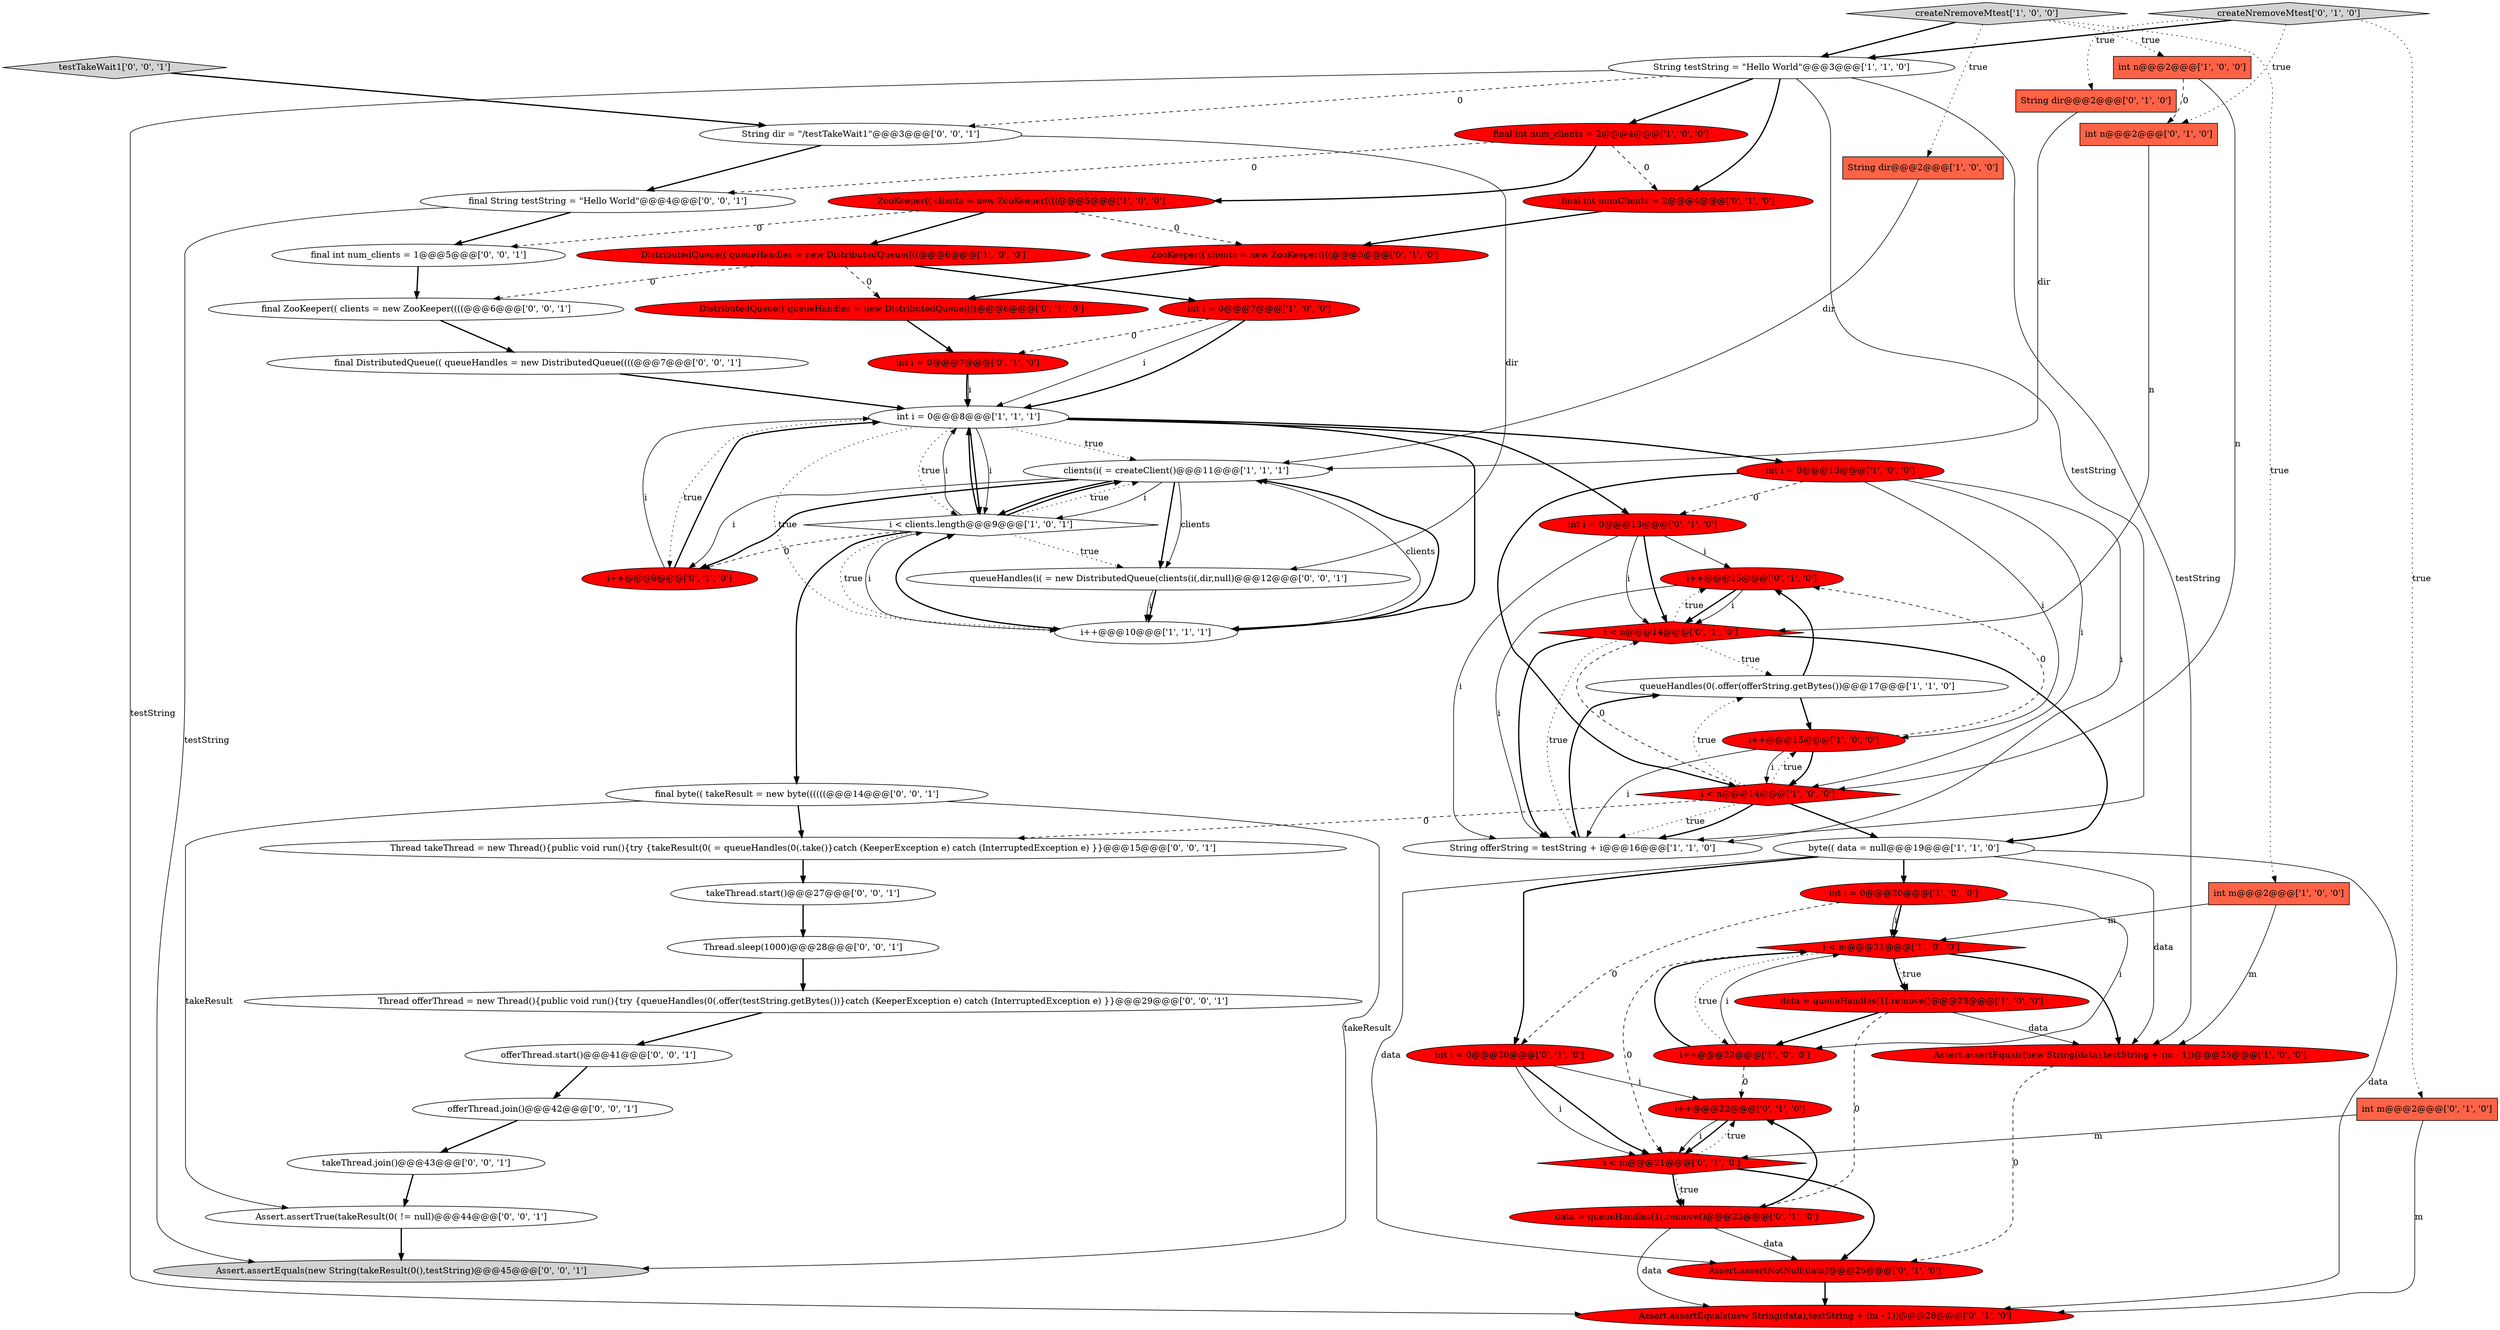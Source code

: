 digraph {
47 [style = filled, label = "Thread takeThread = new Thread(){public void run(){try {takeResult(0( = queueHandles(0(.take()}catch (KeeperException e) catch (InterruptedException e) }}@@@15@@@['0', '0', '1']", fillcolor = white, shape = ellipse image = "AAA0AAABBB3BBB"];
8 [style = filled, label = "i++@@@15@@@['1', '0', '0']", fillcolor = red, shape = ellipse image = "AAA1AAABBB1BBB"];
27 [style = filled, label = "int m@@@2@@@['0', '1', '0']", fillcolor = tomato, shape = box image = "AAA0AAABBB2BBB"];
22 [style = filled, label = "int n@@@2@@@['1', '0', '0']", fillcolor = tomato, shape = box image = "AAA1AAABBB1BBB"];
41 [style = filled, label = "final int numClients = 2@@@4@@@['0', '1', '0']", fillcolor = red, shape = ellipse image = "AAA1AAABBB2BBB"];
16 [style = filled, label = "data = queueHandles(1(.remove()@@@23@@@['1', '0', '0']", fillcolor = red, shape = ellipse image = "AAA1AAABBB1BBB"];
33 [style = filled, label = "int i = 0@@@7@@@['0', '1', '0']", fillcolor = red, shape = ellipse image = "AAA1AAABBB2BBB"];
9 [style = filled, label = "int i = 0@@@7@@@['1', '0', '0']", fillcolor = red, shape = ellipse image = "AAA1AAABBB1BBB"];
43 [style = filled, label = "Thread offerThread = new Thread(){public void run(){try {queueHandles(0(.offer(testString.getBytes())}catch (KeeperException e) catch (InterruptedException e) }}@@@29@@@['0', '0', '1']", fillcolor = white, shape = ellipse image = "AAA0AAABBB3BBB"];
45 [style = filled, label = "Assert.assertEquals(new String(takeResult(0(),testString)@@@45@@@['0', '0', '1']", fillcolor = lightgray, shape = ellipse image = "AAA0AAABBB3BBB"];
12 [style = filled, label = "final int num_clients = 2@@@4@@@['1', '0', '0']", fillcolor = red, shape = ellipse image = "AAA1AAABBB1BBB"];
55 [style = filled, label = "offerThread.start()@@@41@@@['0', '0', '1']", fillcolor = white, shape = ellipse image = "AAA0AAABBB3BBB"];
17 [style = filled, label = "int m@@@2@@@['1', '0', '0']", fillcolor = tomato, shape = box image = "AAA0AAABBB1BBB"];
56 [style = filled, label = "offerThread.join()@@@42@@@['0', '0', '1']", fillcolor = white, shape = ellipse image = "AAA0AAABBB3BBB"];
10 [style = filled, label = "clients(i( = createClient()@@@11@@@['1', '1', '1']", fillcolor = white, shape = ellipse image = "AAA0AAABBB1BBB"];
6 [style = filled, label = "i < m@@@21@@@['1', '0', '0']", fillcolor = red, shape = diamond image = "AAA1AAABBB1BBB"];
46 [style = filled, label = "final ZooKeeper(( clients = new ZooKeeper((((@@@6@@@['0', '0', '1']", fillcolor = white, shape = ellipse image = "AAA0AAABBB3BBB"];
34 [style = filled, label = "ZooKeeper(( clients = new ZooKeeper((((@@@5@@@['0', '1', '0']", fillcolor = red, shape = ellipse image = "AAA1AAABBB2BBB"];
44 [style = filled, label = "final String testString = \"Hello World\"@@@4@@@['0', '0', '1']", fillcolor = white, shape = ellipse image = "AAA0AAABBB3BBB"];
51 [style = filled, label = "final byte(( takeResult = new byte((((((@@@14@@@['0', '0', '1']", fillcolor = white, shape = ellipse image = "AAA0AAABBB3BBB"];
3 [style = filled, label = "i < n@@@14@@@['1', '0', '0']", fillcolor = red, shape = diamond image = "AAA1AAABBB1BBB"];
18 [style = filled, label = "ZooKeeper(( clients = new ZooKeeper((((@@@5@@@['1', '0', '0']", fillcolor = red, shape = ellipse image = "AAA1AAABBB1BBB"];
2 [style = filled, label = "i++@@@10@@@['1', '1', '1']", fillcolor = white, shape = ellipse image = "AAA0AAABBB1BBB"];
58 [style = filled, label = "testTakeWait1['0', '0', '1']", fillcolor = lightgray, shape = diamond image = "AAA0AAABBB3BBB"];
26 [style = filled, label = "int i = 0@@@13@@@['0', '1', '0']", fillcolor = red, shape = ellipse image = "AAA1AAABBB2BBB"];
31 [style = filled, label = "Assert.assertEquals(new String(data),testString + (m - 1))@@@26@@@['0', '1', '0']", fillcolor = red, shape = ellipse image = "AAA1AAABBB2BBB"];
11 [style = filled, label = "createNremoveMtest['1', '0', '0']", fillcolor = lightgray, shape = diamond image = "AAA0AAABBB1BBB"];
40 [style = filled, label = "Assert.assertNotNull(data)@@@25@@@['0', '1', '0']", fillcolor = red, shape = ellipse image = "AAA1AAABBB2BBB"];
49 [style = filled, label = "String dir = \"/testTakeWait1\"@@@3@@@['0', '0', '1']", fillcolor = white, shape = ellipse image = "AAA0AAABBB3BBB"];
7 [style = filled, label = "i++@@@22@@@['1', '0', '0']", fillcolor = red, shape = ellipse image = "AAA1AAABBB1BBB"];
57 [style = filled, label = "Assert.assertTrue(takeResult(0( != null)@@@44@@@['0', '0', '1']", fillcolor = white, shape = ellipse image = "AAA0AAABBB3BBB"];
5 [style = filled, label = "i < clients.length@@@9@@@['1', '0', '1']", fillcolor = white, shape = diamond image = "AAA0AAABBB1BBB"];
14 [style = filled, label = "int i = 0@@@20@@@['1', '0', '0']", fillcolor = red, shape = ellipse image = "AAA1AAABBB1BBB"];
39 [style = filled, label = "i++@@@9@@@['0', '1', '0']", fillcolor = red, shape = ellipse image = "AAA1AAABBB2BBB"];
20 [style = filled, label = "int i = 0@@@13@@@['1', '0', '0']", fillcolor = red, shape = ellipse image = "AAA1AAABBB1BBB"];
50 [style = filled, label = "final DistributedQueue(( queueHandles = new DistributedQueue((((@@@7@@@['0', '0', '1']", fillcolor = white, shape = ellipse image = "AAA0AAABBB3BBB"];
25 [style = filled, label = "String dir@@@2@@@['0', '1', '0']", fillcolor = tomato, shape = box image = "AAA0AAABBB2BBB"];
37 [style = filled, label = "i++@@@15@@@['0', '1', '0']", fillcolor = red, shape = ellipse image = "AAA1AAABBB2BBB"];
4 [style = filled, label = "String dir@@@2@@@['1', '0', '0']", fillcolor = tomato, shape = box image = "AAA0AAABBB1BBB"];
32 [style = filled, label = "createNremoveMtest['0', '1', '0']", fillcolor = lightgray, shape = diamond image = "AAA0AAABBB2BBB"];
23 [style = filled, label = "Assert.assertEquals(new String(data),testString + (m - 1))@@@25@@@['1', '0', '0']", fillcolor = red, shape = ellipse image = "AAA1AAABBB1BBB"];
19 [style = filled, label = "int i = 0@@@8@@@['1', '1', '1']", fillcolor = white, shape = ellipse image = "AAA0AAABBB1BBB"];
15 [style = filled, label = "queueHandles(0(.offer(offerString.getBytes())@@@17@@@['1', '1', '0']", fillcolor = white, shape = ellipse image = "AAA0AAABBB1BBB"];
42 [style = filled, label = "takeThread.start()@@@27@@@['0', '0', '1']", fillcolor = white, shape = ellipse image = "AAA0AAABBB3BBB"];
38 [style = filled, label = "i < n@@@14@@@['0', '1', '0']", fillcolor = red, shape = diamond image = "AAA1AAABBB2BBB"];
13 [style = filled, label = "DistributedQueue(( queueHandles = new DistributedQueue((((@@@6@@@['1', '0', '0']", fillcolor = red, shape = ellipse image = "AAA1AAABBB1BBB"];
28 [style = filled, label = "DistributedQueue(( queueHandles = new DistributedQueue((((@@@6@@@['0', '1', '0']", fillcolor = red, shape = ellipse image = "AAA1AAABBB2BBB"];
48 [style = filled, label = "takeThread.join()@@@43@@@['0', '0', '1']", fillcolor = white, shape = ellipse image = "AAA0AAABBB3BBB"];
53 [style = filled, label = "Thread.sleep(1000)@@@28@@@['0', '0', '1']", fillcolor = white, shape = ellipse image = "AAA0AAABBB3BBB"];
0 [style = filled, label = "String offerString = testString + i@@@16@@@['1', '1', '0']", fillcolor = white, shape = ellipse image = "AAA0AAABBB1BBB"];
24 [style = filled, label = "i < m@@@21@@@['0', '1', '0']", fillcolor = red, shape = diamond image = "AAA1AAABBB2BBB"];
30 [style = filled, label = "data = queueHandles(1(.remove()@@@23@@@['0', '1', '0']", fillcolor = red, shape = ellipse image = "AAA1AAABBB2BBB"];
1 [style = filled, label = "String testString = \"Hello World\"@@@3@@@['1', '1', '0']", fillcolor = white, shape = ellipse image = "AAA0AAABBB1BBB"];
21 [style = filled, label = "byte(( data = null@@@19@@@['1', '1', '0']", fillcolor = white, shape = ellipse image = "AAA0AAABBB1BBB"];
36 [style = filled, label = "int i = 0@@@20@@@['0', '1', '0']", fillcolor = red, shape = ellipse image = "AAA1AAABBB2BBB"];
29 [style = filled, label = "i++@@@22@@@['0', '1', '0']", fillcolor = red, shape = ellipse image = "AAA1AAABBB2BBB"];
54 [style = filled, label = "queueHandles(i( = new DistributedQueue(clients(i(,dir,null)@@@12@@@['0', '0', '1']", fillcolor = white, shape = ellipse image = "AAA0AAABBB3BBB"];
52 [style = filled, label = "final int num_clients = 1@@@5@@@['0', '0', '1']", fillcolor = white, shape = ellipse image = "AAA0AAABBB3BBB"];
35 [style = filled, label = "int n@@@2@@@['0', '1', '0']", fillcolor = tomato, shape = box image = "AAA1AAABBB2BBB"];
19->10 [style = dotted, label="true"];
39->19 [style = bold, label=""];
43->55 [style = bold, label=""];
14->7 [style = solid, label="i"];
10->54 [style = bold, label=""];
16->7 [style = bold, label=""];
17->6 [style = solid, label="m"];
30->29 [style = bold, label=""];
0->15 [style = bold, label=""];
24->30 [style = bold, label=""];
13->46 [style = dashed, label="0"];
19->5 [style = bold, label=""];
2->10 [style = solid, label="clients"];
32->25 [style = dotted, label="true"];
1->49 [style = dashed, label="0"];
36->24 [style = bold, label=""];
21->36 [style = bold, label=""];
38->15 [style = dotted, label="true"];
10->39 [style = bold, label=""];
37->38 [style = bold, label=""];
39->19 [style = solid, label="i"];
51->47 [style = bold, label=""];
12->18 [style = bold, label=""];
3->0 [style = dotted, label="true"];
1->12 [style = bold, label=""];
21->40 [style = solid, label="data"];
5->19 [style = solid, label="i"];
12->44 [style = dashed, label="0"];
18->52 [style = dashed, label="0"];
7->6 [style = solid, label="i"];
40->31 [style = bold, label=""];
46->50 [style = bold, label=""];
26->38 [style = solid, label="i"];
20->26 [style = dashed, label="0"];
5->10 [style = bold, label=""];
22->3 [style = solid, label="n"];
1->41 [style = bold, label=""];
50->19 [style = bold, label=""];
32->35 [style = dotted, label="true"];
37->38 [style = solid, label="i"];
19->20 [style = bold, label=""];
27->24 [style = solid, label="m"];
3->38 [style = dashed, label="0"];
26->37 [style = solid, label="i"];
5->39 [style = dashed, label="0"];
20->3 [style = bold, label=""];
19->2 [style = bold, label=""];
24->40 [style = bold, label=""];
57->45 [style = bold, label=""];
10->39 [style = solid, label="i"];
30->31 [style = solid, label="data"];
3->0 [style = bold, label=""];
29->24 [style = solid, label="i"];
13->28 [style = dashed, label="0"];
36->24 [style = solid, label="i"];
14->6 [style = solid, label="i"];
26->0 [style = solid, label="i"];
19->26 [style = bold, label=""];
54->2 [style = bold, label=""];
7->6 [style = bold, label=""];
38->0 [style = bold, label=""];
6->7 [style = dotted, label="true"];
56->48 [style = bold, label=""];
53->43 [style = bold, label=""];
2->5 [style = solid, label="i"];
14->6 [style = bold, label=""];
38->37 [style = dotted, label="true"];
20->8 [style = solid, label="i"];
10->5 [style = solid, label="i"];
20->3 [style = solid, label="i"];
52->46 [style = bold, label=""];
47->42 [style = bold, label=""];
23->40 [style = dashed, label="0"];
6->23 [style = bold, label=""];
5->10 [style = dotted, label="true"];
4->10 [style = solid, label="dir"];
49->44 [style = bold, label=""];
8->3 [style = bold, label=""];
35->38 [style = solid, label="n"];
11->17 [style = dotted, label="true"];
24->30 [style = dotted, label="true"];
21->31 [style = solid, label="data"];
11->4 [style = dotted, label="true"];
2->10 [style = bold, label=""];
58->49 [style = bold, label=""];
12->41 [style = dashed, label="0"];
49->54 [style = solid, label="dir"];
5->19 [style = bold, label=""];
34->28 [style = bold, label=""];
18->34 [style = dashed, label="0"];
10->5 [style = bold, label=""];
30->40 [style = solid, label="data"];
9->19 [style = solid, label="i"];
16->23 [style = solid, label="data"];
16->30 [style = dashed, label="0"];
27->31 [style = solid, label="m"];
32->1 [style = bold, label=""];
3->15 [style = dotted, label="true"];
20->0 [style = solid, label="i"];
19->5 [style = dotted, label="true"];
1->0 [style = solid, label="testString"];
9->19 [style = bold, label=""];
1->23 [style = solid, label="testString"];
21->23 [style = solid, label="data"];
3->21 [style = bold, label=""];
19->39 [style = dotted, label="true"];
13->9 [style = bold, label=""];
33->19 [style = bold, label=""];
15->37 [style = bold, label=""];
41->34 [style = bold, label=""];
15->8 [style = bold, label=""];
2->5 [style = bold, label=""];
21->14 [style = bold, label=""];
5->2 [style = dotted, label="true"];
22->35 [style = dashed, label="0"];
44->45 [style = solid, label="testString"];
1->31 [style = solid, label="testString"];
8->37 [style = dashed, label="0"];
8->0 [style = solid, label="i"];
5->51 [style = bold, label=""];
8->3 [style = solid, label="i"];
48->57 [style = bold, label=""];
11->1 [style = bold, label=""];
19->2 [style = dotted, label="true"];
17->23 [style = solid, label="m"];
24->29 [style = dotted, label="true"];
54->2 [style = solid, label="i"];
38->0 [style = dotted, label="true"];
14->36 [style = dashed, label="0"];
11->22 [style = dotted, label="true"];
55->56 [style = bold, label=""];
9->33 [style = dashed, label="0"];
26->38 [style = bold, label=""];
25->10 [style = solid, label="dir"];
32->27 [style = dotted, label="true"];
51->45 [style = solid, label="takeResult"];
10->54 [style = solid, label="clients"];
28->33 [style = bold, label=""];
19->5 [style = solid, label="i"];
37->0 [style = solid, label="i"];
6->16 [style = bold, label=""];
6->24 [style = dashed, label="0"];
36->29 [style = solid, label="i"];
44->52 [style = bold, label=""];
18->13 [style = bold, label=""];
5->54 [style = dotted, label="true"];
38->21 [style = bold, label=""];
7->29 [style = dashed, label="0"];
33->19 [style = solid, label="i"];
29->24 [style = bold, label=""];
3->8 [style = dotted, label="true"];
42->53 [style = bold, label=""];
51->57 [style = solid, label="takeResult"];
6->16 [style = dotted, label="true"];
3->47 [style = dashed, label="0"];
}
